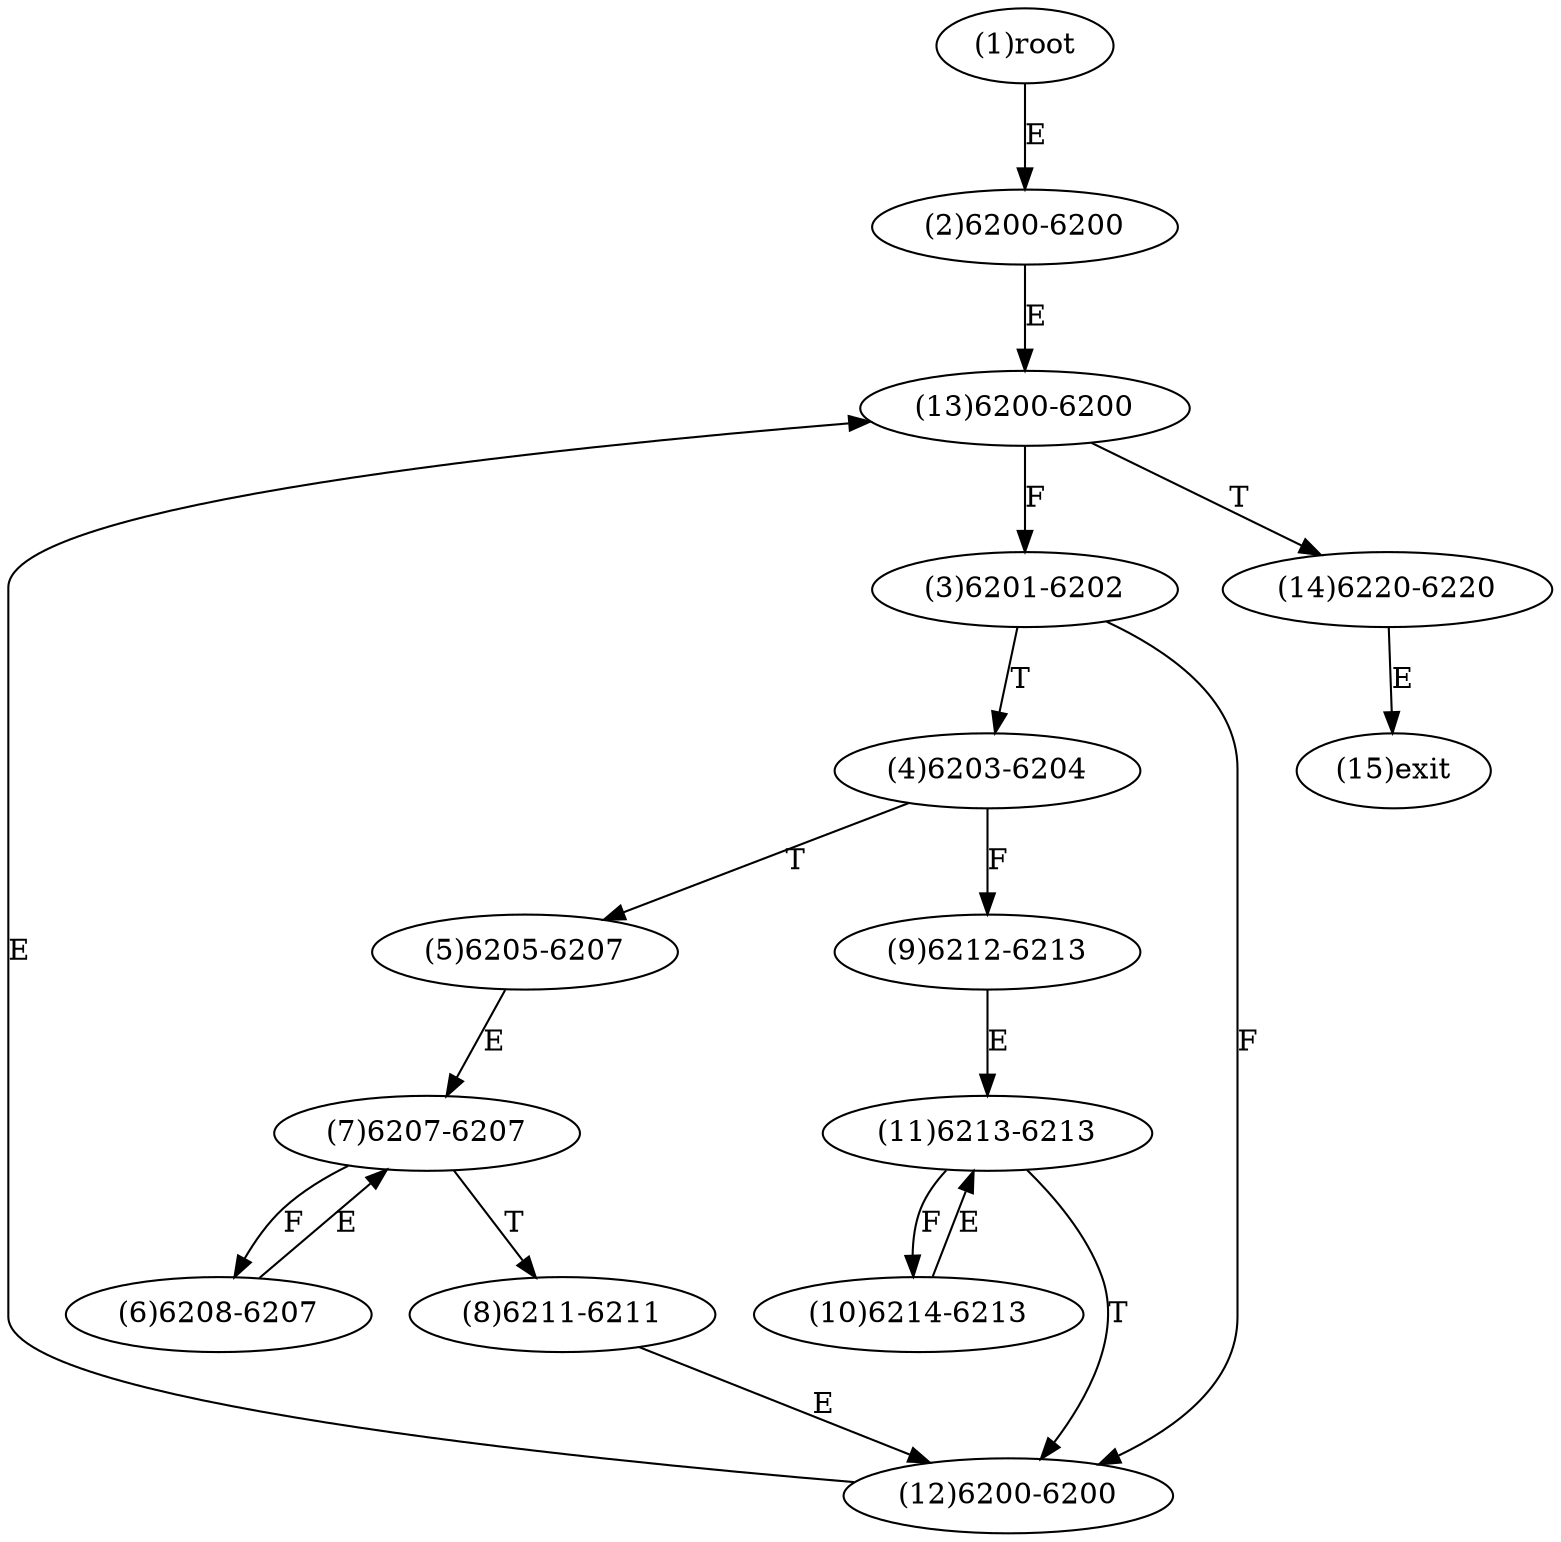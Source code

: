 digraph "" { 
1[ label="(1)root"];
2[ label="(2)6200-6200"];
3[ label="(3)6201-6202"];
4[ label="(4)6203-6204"];
5[ label="(5)6205-6207"];
6[ label="(6)6208-6207"];
7[ label="(7)6207-6207"];
8[ label="(8)6211-6211"];
9[ label="(9)6212-6213"];
10[ label="(10)6214-6213"];
11[ label="(11)6213-6213"];
12[ label="(12)6200-6200"];
13[ label="(13)6200-6200"];
14[ label="(14)6220-6220"];
15[ label="(15)exit"];
1->2[ label="E"];
2->13[ label="E"];
3->12[ label="F"];
3->4[ label="T"];
4->9[ label="F"];
4->5[ label="T"];
5->7[ label="E"];
6->7[ label="E"];
7->6[ label="F"];
7->8[ label="T"];
8->12[ label="E"];
9->11[ label="E"];
10->11[ label="E"];
11->10[ label="F"];
11->12[ label="T"];
12->13[ label="E"];
13->3[ label="F"];
13->14[ label="T"];
14->15[ label="E"];
}